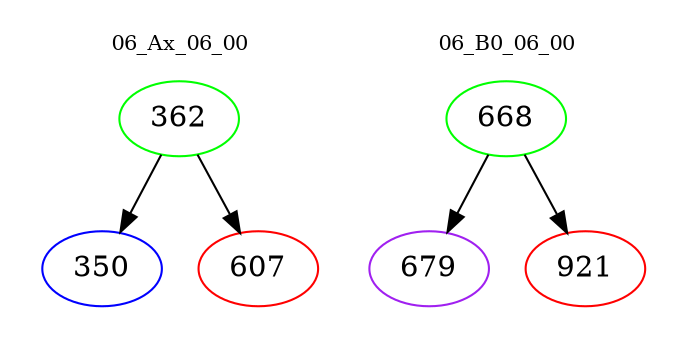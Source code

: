 digraph{
subgraph cluster_0 {
color = white
label = "06_Ax_06_00";
fontsize=10;
T0_362 [label="362", color="green"]
T0_362 -> T0_350 [color="black"]
T0_350 [label="350", color="blue"]
T0_362 -> T0_607 [color="black"]
T0_607 [label="607", color="red"]
}
subgraph cluster_1 {
color = white
label = "06_B0_06_00";
fontsize=10;
T1_668 [label="668", color="green"]
T1_668 -> T1_679 [color="black"]
T1_679 [label="679", color="purple"]
T1_668 -> T1_921 [color="black"]
T1_921 [label="921", color="red"]
}
}
